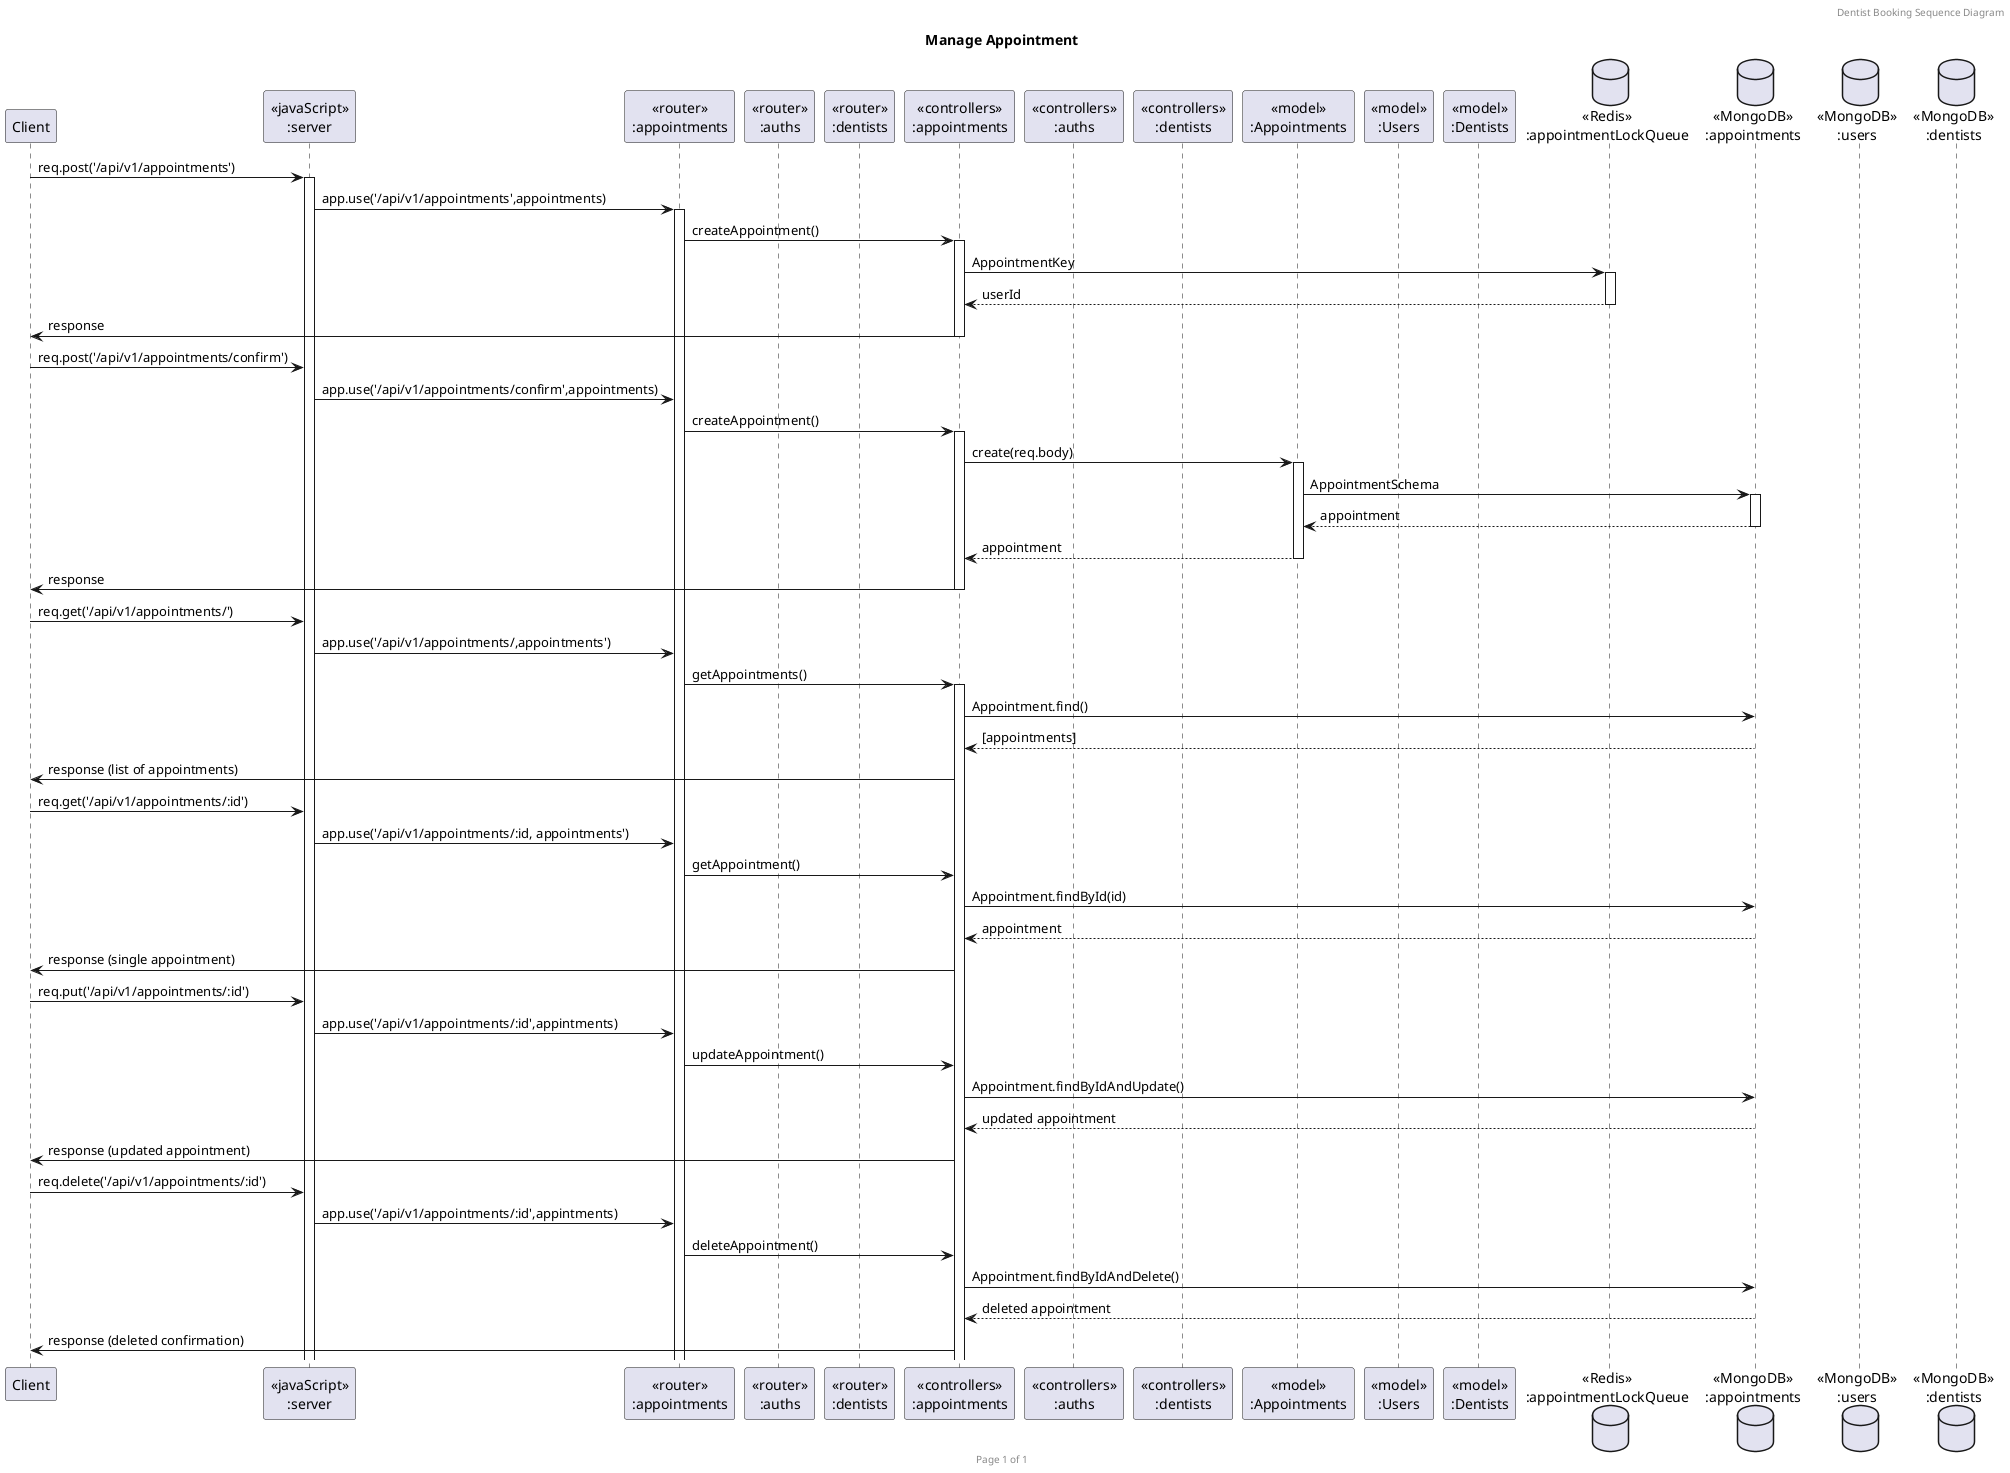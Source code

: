 @startuml
header Dentist Booking Sequence Diagram
footer Page %page% of %lastpage%
title "Manage Appointment"

participant "Client" as client
participant "<<javaScript>>\n:server" as server
participant "<<router>>\n:appointments" as routerAppointments
participant "<<router>>\n:auths" as routerAuth
participant "<<router>>\n:dentists" as routerDentists
participant "<<controllers>>\n:appointments" as controllersAppointments
participant "<<controllers>>\n:auths" as controllersAuth
participant "<<controllers>>\n:dentists" as controllersDentists
participant "<<model>>\n:Appointments" as modelAppointment
participant "<<model>>\n:Users" as modelUser
participant "<<model>>\n:Dentists" as modelDentist
database "<<Redis>>\n:appointmentLockQueue" as AppointmentsLockDatabase
database "<<MongoDB>>\n:appointments" as AppointmentsDatabase
database "<<MongoDB>>\n:users" as UsersDatabase
database "<<MongoDB>>\n:dentists" as DentistsDatabase


client->server ++:req.post('/api/v1/appointments')
server->routerAppointments ++:app.use('/api/v1/appointments',appointments)
routerAppointments -> controllersAppointments ++:createAppointment()
controllersAppointments ->AppointmentsLockDatabase ++: AppointmentKey
controllersAppointments <-- AppointmentsLockDatabase --:userId
controllersAppointments->client --:response

client->server :req.post('/api/v1/appointments/confirm')
server->routerAppointments :app.use('/api/v1/appointments/confirm',appointments)
routerAppointments -> controllersAppointments ++:createAppointment()
controllersAppointments->modelAppointment ++:create(req.body)
modelAppointment ->AppointmentsDatabase ++: AppointmentSchema
AppointmentsDatabase --> modelAppointment --: appointment
controllersAppointments <-- modelAppointment --:appointment
controllersAppointments->client --:response

client->server :req.get('/api/v1/appointments/')
server->routerAppointments :app.use('/api/v1/appointments/,appointments')
routerAppointments -> controllersAppointments ++: getAppointments()
controllersAppointments -> AppointmentsDatabase : Appointment.find()
AppointmentsDatabase --> controllersAppointments : [appointments]
controllersAppointments -> client : response (list of appointments)

client->server :req.get('/api/v1/appointments/:id')
server->routerAppointments :app.use('/api/v1/appointments/:id, appointments')
routerAppointments -> controllersAppointments : getAppointment()
controllersAppointments -> AppointmentsDatabase : Appointment.findById(id)
AppointmentsDatabase --> controllersAppointments : appointment
controllersAppointments -> client : response (single appointment)

client->server :req.put('/api/v1/appointments/:id')
server->routerAppointments :app.use('/api/v1/appointments/:id',appintments)
routerAppointments -> controllersAppointments : updateAppointment()
controllersAppointments -> AppointmentsDatabase : Appointment.findByIdAndUpdate()
AppointmentsDatabase --> controllersAppointments : updated appointment
controllersAppointments -> client : response (updated appointment)

client->server :req.delete('/api/v1/appointments/:id')
server->routerAppointments :app.use('/api/v1/appointments/:id',appintments)
routerAppointments -> controllersAppointments : deleteAppointment()
controllersAppointments -> AppointmentsDatabase : Appointment.findByIdAndDelete()
AppointmentsDatabase --> controllersAppointments : deleted appointment
controllersAppointments -> client : response (deleted confirmation)
@enduml